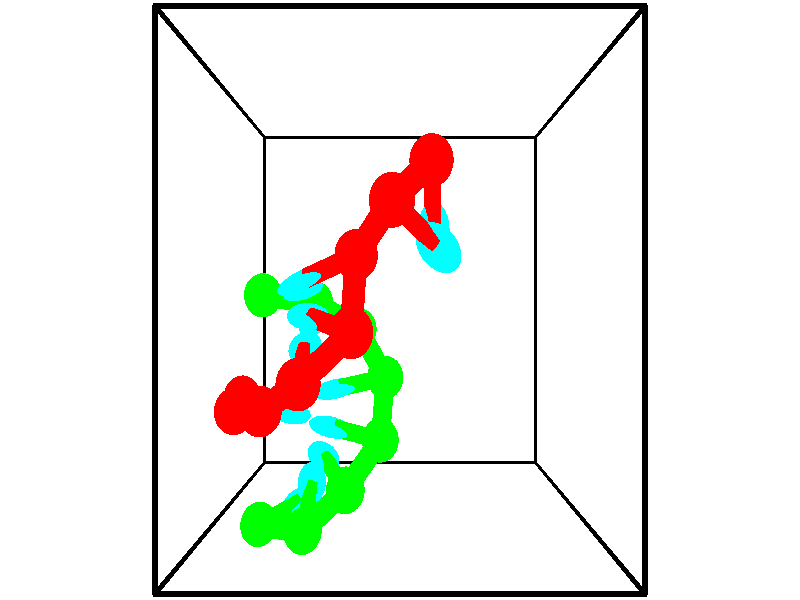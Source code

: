 // switches for output
#declare DRAW_BASES = 1; // possible values are 0, 1; only relevant for DNA ribbons
#declare DRAW_BASES_TYPE = 3; // possible values are 1, 2, 3; only relevant for DNA ribbons
#declare DRAW_FOG = 0; // set to 1 to enable fog

#include "colors.inc"

#include "transforms.inc"
background { rgb <1, 1, 1>}

#default {
   normal{
       ripples 0.25
       frequency 0.20
       turbulence 0.2
       lambda 5
   }
	finish {
		phong 0.1
		phong_size 40.
	}
}

// original window dimensions: 1024x640


// camera settings

camera {
	sky <-0, 1, 0>
	up <-0, 1, 0>
	right 1.6 * <1, 0, 0>
	location <2.5, 2.5, 11.1562>
	look_at <2.5, 2.5, 2.5>
	direction <0, 0, -8.6562>
	angle 67.0682
}


# declare cpy_camera_pos = <2.5, 2.5, 11.1562>;
# if (DRAW_FOG = 1)
fog {
	fog_type 2
	up vnormalize(cpy_camera_pos)
	color rgbt<1,1,1,0.3>
	distance 1e-5
	fog_alt 3e-3
	fog_offset 4
}
# end


// LIGHTS

# declare lum = 6;
global_settings {
	ambient_light rgb lum * <0.05, 0.05, 0.05>
	max_trace_level 15
}# declare cpy_direct_light_amount = 0.25;
light_source
{	1000 * <-1, -1, 1>,
	rgb lum * cpy_direct_light_amount
	parallel
}

light_source
{	1000 * <1, 1, -1>,
	rgb lum * cpy_direct_light_amount
	parallel
}

// strand 0

// nucleotide -1

// particle -1
sphere {
	<2.856943, 3.819029, 4.316065> 0.250000
	pigment { color rgbt <1,0,0,0> }
	no_shadow
}
cylinder {
	<2.876804, 3.445625, 4.174026>,  <2.888721, 3.221583, 4.088803>, 0.100000
	pigment { color rgbt <1,0,0,0> }
	no_shadow
}
cylinder {
	<2.876804, 3.445625, 4.174026>,  <2.856943, 3.819029, 4.316065>, 0.100000
	pigment { color rgbt <1,0,0,0> }
	no_shadow
}

// particle -1
sphere {
	<2.876804, 3.445625, 4.174026> 0.100000
	pigment { color rgbt <1,0,0,0> }
	no_shadow
}
sphere {
	0, 1
	scale<0.080000,0.200000,0.300000>
	matrix <0.267728, -0.330084, 0.905189,
		-0.962214, -0.140015, 0.233537,
		0.049654, -0.933510, -0.355097,
		2.891701, 3.165572, 4.067497>
	pigment { color rgbt <0,1,1,0> }
	no_shadow
}
cylinder {
	<2.413298, 3.404390, 4.610747>,  <2.856943, 3.819029, 4.316065>, 0.130000
	pigment { color rgbt <1,0,0,0> }
	no_shadow
}

// nucleotide -1

// particle -1
sphere {
	<2.413298, 3.404390, 4.610747> 0.250000
	pigment { color rgbt <1,0,0,0> }
	no_shadow
}
cylinder {
	<2.710644, 3.165359, 4.490540>,  <2.889051, 3.021941, 4.418415>, 0.100000
	pigment { color rgbt <1,0,0,0> }
	no_shadow
}
cylinder {
	<2.710644, 3.165359, 4.490540>,  <2.413298, 3.404390, 4.610747>, 0.100000
	pigment { color rgbt <1,0,0,0> }
	no_shadow
}

// particle -1
sphere {
	<2.710644, 3.165359, 4.490540> 0.100000
	pigment { color rgbt <1,0,0,0> }
	no_shadow
}
sphere {
	0, 1
	scale<0.080000,0.200000,0.300000>
	matrix <0.109590, -0.334401, 0.936037,
		-0.659848, -0.728750, -0.183094,
		0.743364, -0.597578, -0.300518,
		2.933653, 2.986086, 4.400384>
	pigment { color rgbt <0,1,1,0> }
	no_shadow
}
cylinder {
	<1.992696, 2.935346, 4.156279>,  <2.413298, 3.404390, 4.610747>, 0.130000
	pigment { color rgbt <1,0,0,0> }
	no_shadow
}

// nucleotide -1

// particle -1
sphere {
	<1.992696, 2.935346, 4.156279> 0.250000
	pigment { color rgbt <1,0,0,0> }
	no_shadow
}
cylinder {
	<1.619785, 2.794106, 4.124832>,  <1.396039, 2.709361, 4.105964>, 0.100000
	pigment { color rgbt <1,0,0,0> }
	no_shadow
}
cylinder {
	<1.619785, 2.794106, 4.124832>,  <1.992696, 2.935346, 4.156279>, 0.100000
	pigment { color rgbt <1,0,0,0> }
	no_shadow
}

// particle -1
sphere {
	<1.619785, 2.794106, 4.124832> 0.100000
	pigment { color rgbt <1,0,0,0> }
	no_shadow
}
sphere {
	0, 1
	scale<0.080000,0.200000,0.300000>
	matrix <0.355577, -0.854508, -0.378656,
		0.066524, -0.380967, 0.922192,
		-0.932276, -0.353101, -0.078617,
		1.340102, 2.688175, 4.101247>
	pigment { color rgbt <0,1,1,0> }
	no_shadow
}
cylinder {
	<1.946715, 2.192978, 4.336376>,  <1.992696, 2.935346, 4.156279>, 0.130000
	pigment { color rgbt <1,0,0,0> }
	no_shadow
}

// nucleotide -1

// particle -1
sphere {
	<1.946715, 2.192978, 4.336376> 0.250000
	pigment { color rgbt <1,0,0,0> }
	no_shadow
}
cylinder {
	<1.632484, 2.275421, 4.103004>,  <1.443946, 2.324887, 3.962981>, 0.100000
	pigment { color rgbt <1,0,0,0> }
	no_shadow
}
cylinder {
	<1.632484, 2.275421, 4.103004>,  <1.946715, 2.192978, 4.336376>, 0.100000
	pigment { color rgbt <1,0,0,0> }
	no_shadow
}

// particle -1
sphere {
	<1.632484, 2.275421, 4.103004> 0.100000
	pigment { color rgbt <1,0,0,0> }
	no_shadow
}
sphere {
	0, 1
	scale<0.080000,0.200000,0.300000>
	matrix <0.143020, -0.856878, -0.495283,
		-0.602009, -0.472525, 0.643666,
		-0.785576, 0.206108, -0.583429,
		1.396812, 2.337254, 3.927976>
	pigment { color rgbt <0,1,1,0> }
	no_shadow
}
cylinder {
	<1.356453, 1.709899, 4.377145>,  <1.946715, 2.192978, 4.336376>, 0.130000
	pigment { color rgbt <1,0,0,0> }
	no_shadow
}

// nucleotide -1

// particle -1
sphere {
	<1.356453, 1.709899, 4.377145> 0.250000
	pigment { color rgbt <1,0,0,0> }
	no_shadow
}
cylinder {
	<1.344627, 1.885483, 4.017937>,  <1.337532, 1.990833, 3.802412>, 0.100000
	pigment { color rgbt <1,0,0,0> }
	no_shadow
}
cylinder {
	<1.344627, 1.885483, 4.017937>,  <1.356453, 1.709899, 4.377145>, 0.100000
	pigment { color rgbt <1,0,0,0> }
	no_shadow
}

// particle -1
sphere {
	<1.344627, 1.885483, 4.017937> 0.100000
	pigment { color rgbt <1,0,0,0> }
	no_shadow
}
sphere {
	0, 1
	scale<0.080000,0.200000,0.300000>
	matrix <0.030386, -0.897603, -0.439755,
		-0.999101, -0.040288, 0.013199,
		-0.029564, 0.438959, -0.898021,
		1.335758, 2.017170, 3.748530>
	pigment { color rgbt <0,1,1,0> }
	no_shadow
}
cylinder {
	<0.849671, 1.402249, 4.025914>,  <1.356453, 1.709899, 4.377145>, 0.130000
	pigment { color rgbt <1,0,0,0> }
	no_shadow
}

// nucleotide -1

// particle -1
sphere {
	<0.849671, 1.402249, 4.025914> 0.250000
	pigment { color rgbt <1,0,0,0> }
	no_shadow
}
cylinder {
	<1.044777, 1.559830, 3.714302>,  <1.161841, 1.654378, 3.527335>, 0.100000
	pigment { color rgbt <1,0,0,0> }
	no_shadow
}
cylinder {
	<1.044777, 1.559830, 3.714302>,  <0.849671, 1.402249, 4.025914>, 0.100000
	pigment { color rgbt <1,0,0,0> }
	no_shadow
}

// particle -1
sphere {
	<1.044777, 1.559830, 3.714302> 0.100000
	pigment { color rgbt <1,0,0,0> }
	no_shadow
}
sphere {
	0, 1
	scale<0.080000,0.200000,0.300000>
	matrix <0.022647, -0.897795, -0.439831,
		-0.872681, 0.196891, -0.446835,
		0.487765, 0.393951, -0.779030,
		1.191107, 1.678015, 3.480593>
	pigment { color rgbt <0,1,1,0> }
	no_shadow
}
cylinder {
	<0.398850, 1.325673, 3.496023>,  <0.849671, 1.402249, 4.025914>, 0.130000
	pigment { color rgbt <1,0,0,0> }
	no_shadow
}

// nucleotide -1

// particle -1
sphere {
	<0.398850, 1.325673, 3.496023> 0.250000
	pigment { color rgbt <1,0,0,0> }
	no_shadow
}
cylinder {
	<0.741371, 1.373360, 3.295013>,  <0.946884, 1.401972, 3.174407>, 0.100000
	pigment { color rgbt <1,0,0,0> }
	no_shadow
}
cylinder {
	<0.741371, 1.373360, 3.295013>,  <0.398850, 1.325673, 3.496023>, 0.100000
	pigment { color rgbt <1,0,0,0> }
	no_shadow
}

// particle -1
sphere {
	<0.741371, 1.373360, 3.295013> 0.100000
	pigment { color rgbt <1,0,0,0> }
	no_shadow
}
sphere {
	0, 1
	scale<0.080000,0.200000,0.300000>
	matrix <-0.185203, -0.837404, -0.514251,
		-0.482124, 0.533424, -0.694993,
		0.856304, 0.119218, -0.502525,
		0.998262, 1.409125, 3.144256>
	pigment { color rgbt <0,1,1,0> }
	no_shadow
}
cylinder {
	<0.283005, 1.365102, 2.676538>,  <0.398850, 1.325673, 3.496023>, 0.130000
	pigment { color rgbt <1,0,0,0> }
	no_shadow
}

// nucleotide -1

// particle -1
sphere {
	<0.283005, 1.365102, 2.676538> 0.250000
	pigment { color rgbt <1,0,0,0> }
	no_shadow
}
cylinder {
	<0.670643, 1.273193, 2.712448>,  <0.903226, 1.218048, 2.733994>, 0.100000
	pigment { color rgbt <1,0,0,0> }
	no_shadow
}
cylinder {
	<0.670643, 1.273193, 2.712448>,  <0.283005, 1.365102, 2.676538>, 0.100000
	pigment { color rgbt <1,0,0,0> }
	no_shadow
}

// particle -1
sphere {
	<0.670643, 1.273193, 2.712448> 0.100000
	pigment { color rgbt <1,0,0,0> }
	no_shadow
}
sphere {
	0, 1
	scale<0.080000,0.200000,0.300000>
	matrix <-0.166212, -0.877093, -0.450645,
		0.182287, 0.421796, -0.888178,
		0.969095, -0.229772, 0.089775,
		0.961371, 1.204262, 2.739381>
	pigment { color rgbt <0,1,1,0> }
	no_shadow
}
// strand 1

// nucleotide -1

// particle -1
sphere {
	<0.551152, -0.081306, 2.818869> 0.250000
	pigment { color rgbt <0,1,0,0> }
	no_shadow
}
cylinder {
	<0.859170, 0.012024, 2.581352>,  <1.043981, 0.068022, 2.438842>, 0.100000
	pigment { color rgbt <0,1,0,0> }
	no_shadow
}
cylinder {
	<0.859170, 0.012024, 2.581352>,  <0.551152, -0.081306, 2.818869>, 0.100000
	pigment { color rgbt <0,1,0,0> }
	no_shadow
}

// particle -1
sphere {
	<0.859170, 0.012024, 2.581352> 0.100000
	pigment { color rgbt <0,1,0,0> }
	no_shadow
}
sphere {
	0, 1
	scale<0.080000,0.200000,0.300000>
	matrix <0.124175, 0.858112, 0.498221,
		0.625789, -0.457387, 0.631811,
		0.770045, 0.233326, -0.593793,
		1.090183, 0.082022, 2.403214>
	pigment { color rgbt <0,1,1,0> }
	no_shadow
}
cylinder {
	<1.212122, -0.047432, 3.169127>,  <0.551152, -0.081306, 2.818869>, 0.130000
	pigment { color rgbt <0,1,0,0> }
	no_shadow
}

// nucleotide -1

// particle -1
sphere {
	<1.212122, -0.047432, 3.169127> 0.250000
	pigment { color rgbt <0,1,0,0> }
	no_shadow
}
cylinder {
	<1.235176, 0.180611, 2.841309>,  <1.249009, 0.317436, 2.644618>, 0.100000
	pigment { color rgbt <0,1,0,0> }
	no_shadow
}
cylinder {
	<1.235176, 0.180611, 2.841309>,  <1.212122, -0.047432, 3.169127>, 0.100000
	pigment { color rgbt <0,1,0,0> }
	no_shadow
}

// particle -1
sphere {
	<1.235176, 0.180611, 2.841309> 0.100000
	pigment { color rgbt <0,1,0,0> }
	no_shadow
}
sphere {
	0, 1
	scale<0.080000,0.200000,0.300000>
	matrix <0.343385, 0.759503, 0.552488,
		0.937425, -0.313263, -0.151992,
		0.057636, 0.570107, -0.819546,
		1.252467, 0.351643, 2.595445>
	pigment { color rgbt <0,1,1,0> }
	no_shadow
}
cylinder {
	<1.789925, 0.440289, 3.310331>,  <1.212122, -0.047432, 3.169127>, 0.130000
	pigment { color rgbt <0,1,0,0> }
	no_shadow
}

// nucleotide -1

// particle -1
sphere {
	<1.789925, 0.440289, 3.310331> 0.250000
	pigment { color rgbt <0,1,0,0> }
	no_shadow
}
cylinder {
	<1.587462, 0.584129, 2.996773>,  <1.465985, 0.670434, 2.808638>, 0.100000
	pigment { color rgbt <0,1,0,0> }
	no_shadow
}
cylinder {
	<1.587462, 0.584129, 2.996773>,  <1.789925, 0.440289, 3.310331>, 0.100000
	pigment { color rgbt <0,1,0,0> }
	no_shadow
}

// particle -1
sphere {
	<1.587462, 0.584129, 2.996773> 0.100000
	pigment { color rgbt <0,1,0,0> }
	no_shadow
}
sphere {
	0, 1
	scale<0.080000,0.200000,0.300000>
	matrix <0.083858, 0.925140, 0.370249,
		0.858354, 0.121668, -0.498422,
		-0.506158, 0.359601, -0.783895,
		1.435615, 0.692010, 2.761604>
	pigment { color rgbt <0,1,1,0> }
	no_shadow
}
cylinder {
	<2.231742, 0.908734, 2.930960>,  <1.789925, 0.440289, 3.310331>, 0.130000
	pigment { color rgbt <0,1,0,0> }
	no_shadow
}

// nucleotide -1

// particle -1
sphere {
	<2.231742, 0.908734, 2.930960> 0.250000
	pigment { color rgbt <0,1,0,0> }
	no_shadow
}
cylinder {
	<1.841166, 0.987938, 2.896652>,  <1.606820, 1.035460, 2.876068>, 0.100000
	pigment { color rgbt <0,1,0,0> }
	no_shadow
}
cylinder {
	<1.841166, 0.987938, 2.896652>,  <2.231742, 0.908734, 2.930960>, 0.100000
	pigment { color rgbt <0,1,0,0> }
	no_shadow
}

// particle -1
sphere {
	<1.841166, 0.987938, 2.896652> 0.100000
	pigment { color rgbt <0,1,0,0> }
	no_shadow
}
sphere {
	0, 1
	scale<0.080000,0.200000,0.300000>
	matrix <0.162379, 0.936006, 0.312291,
		0.142117, 0.291006, -0.946107,
		-0.976440, 0.198010, -0.085769,
		1.548234, 1.047341, 2.870921>
	pigment { color rgbt <0,1,1,0> }
	no_shadow
}
cylinder {
	<2.295352, 1.607314, 2.807455>,  <2.231742, 0.908734, 2.930960>, 0.130000
	pigment { color rgbt <0,1,0,0> }
	no_shadow
}

// nucleotide -1

// particle -1
sphere {
	<2.295352, 1.607314, 2.807455> 0.250000
	pigment { color rgbt <0,1,0,0> }
	no_shadow
}
cylinder {
	<1.906631, 1.540047, 2.873573>,  <1.673399, 1.499686, 2.913244>, 0.100000
	pigment { color rgbt <0,1,0,0> }
	no_shadow
}
cylinder {
	<1.906631, 1.540047, 2.873573>,  <2.295352, 1.607314, 2.807455>, 0.100000
	pigment { color rgbt <0,1,0,0> }
	no_shadow
}

// particle -1
sphere {
	<1.906631, 1.540047, 2.873573> 0.100000
	pigment { color rgbt <0,1,0,0> }
	no_shadow
}
sphere {
	0, 1
	scale<0.080000,0.200000,0.300000>
	matrix <-0.109184, 0.942223, 0.316692,
		-0.209004, 0.289714, -0.934015,
		-0.971800, -0.168169, 0.165296,
		1.615091, 1.489596, 2.923162>
	pigment { color rgbt <0,1,1,0> }
	no_shadow
}
cylinder {
	<1.915354, 2.153162, 2.537143>,  <2.295352, 1.607314, 2.807455>, 0.130000
	pigment { color rgbt <0,1,0,0> }
	no_shadow
}

// nucleotide -1

// particle -1
sphere {
	<1.915354, 2.153162, 2.537143> 0.250000
	pigment { color rgbt <0,1,0,0> }
	no_shadow
}
cylinder {
	<1.665245, 1.997299, 2.807610>,  <1.515179, 1.903781, 2.969889>, 0.100000
	pigment { color rgbt <0,1,0,0> }
	no_shadow
}
cylinder {
	<1.665245, 1.997299, 2.807610>,  <1.915354, 2.153162, 2.537143>, 0.100000
	pigment { color rgbt <0,1,0,0> }
	no_shadow
}

// particle -1
sphere {
	<1.665245, 1.997299, 2.807610> 0.100000
	pigment { color rgbt <0,1,0,0> }
	no_shadow
}
sphere {
	0, 1
	scale<0.080000,0.200000,0.300000>
	matrix <-0.183527, 0.915549, 0.357894,
		-0.758519, 0.099687, -0.643981,
		-0.625273, -0.389657, 0.676166,
		1.477663, 1.880402, 3.010459>
	pigment { color rgbt <0,1,1,0> }
	no_shadow
}
cylinder {
	<1.293398, 2.472810, 2.537857>,  <1.915354, 2.153162, 2.537143>, 0.130000
	pigment { color rgbt <0,1,0,0> }
	no_shadow
}

// nucleotide -1

// particle -1
sphere {
	<1.293398, 2.472810, 2.537857> 0.250000
	pigment { color rgbt <0,1,0,0> }
	no_shadow
}
cylinder {
	<1.332681, 2.341721, 2.913719>,  <1.356251, 2.263067, 3.139236>, 0.100000
	pigment { color rgbt <0,1,0,0> }
	no_shadow
}
cylinder {
	<1.332681, 2.341721, 2.913719>,  <1.293398, 2.472810, 2.537857>, 0.100000
	pigment { color rgbt <0,1,0,0> }
	no_shadow
}

// particle -1
sphere {
	<1.332681, 2.341721, 2.913719> 0.100000
	pigment { color rgbt <0,1,0,0> }
	no_shadow
}
sphere {
	0, 1
	scale<0.080000,0.200000,0.300000>
	matrix <-0.242047, 0.907999, 0.341981,
		-0.965282, -0.261025, 0.009848,
		0.098208, -0.327724, 0.939655,
		1.362143, 2.243403, 3.195616>
	pigment { color rgbt <0,1,1,0> }
	no_shadow
}
cylinder {
	<0.637644, 2.552567, 2.952878>,  <1.293398, 2.472810, 2.537857>, 0.130000
	pigment { color rgbt <0,1,0,0> }
	no_shadow
}

// nucleotide -1

// particle -1
sphere {
	<0.637644, 2.552567, 2.952878> 0.250000
	pigment { color rgbt <0,1,0,0> }
	no_shadow
}
cylinder {
	<0.979300, 2.582359, 3.158752>,  <1.184293, 2.600235, 3.282277>, 0.100000
	pigment { color rgbt <0,1,0,0> }
	no_shadow
}
cylinder {
	<0.979300, 2.582359, 3.158752>,  <0.637644, 2.552567, 2.952878>, 0.100000
	pigment { color rgbt <0,1,0,0> }
	no_shadow
}

// particle -1
sphere {
	<0.979300, 2.582359, 3.158752> 0.100000
	pigment { color rgbt <0,1,0,0> }
	no_shadow
}
sphere {
	0, 1
	scale<0.080000,0.200000,0.300000>
	matrix <-0.289313, 0.890455, 0.351266,
		-0.432142, -0.448935, 0.782119,
		0.854138, 0.074480, 0.514686,
		1.235541, 2.604703, 3.313158>
	pigment { color rgbt <0,1,1,0> }
	no_shadow
}
// box output
cylinder {
	<0.000000, 0.000000, 0.000000>,  <5.000000, 0.000000, 0.000000>, 0.025000
	pigment { color rgbt <0,0,0,0> }
	no_shadow
}
cylinder {
	<0.000000, 0.000000, 0.000000>,  <0.000000, 5.000000, 0.000000>, 0.025000
	pigment { color rgbt <0,0,0,0> }
	no_shadow
}
cylinder {
	<0.000000, 0.000000, 0.000000>,  <0.000000, 0.000000, 5.000000>, 0.025000
	pigment { color rgbt <0,0,0,0> }
	no_shadow
}
cylinder {
	<5.000000, 5.000000, 5.000000>,  <0.000000, 5.000000, 5.000000>, 0.025000
	pigment { color rgbt <0,0,0,0> }
	no_shadow
}
cylinder {
	<5.000000, 5.000000, 5.000000>,  <5.000000, 0.000000, 5.000000>, 0.025000
	pigment { color rgbt <0,0,0,0> }
	no_shadow
}
cylinder {
	<5.000000, 5.000000, 5.000000>,  <5.000000, 5.000000, 0.000000>, 0.025000
	pigment { color rgbt <0,0,0,0> }
	no_shadow
}
cylinder {
	<0.000000, 0.000000, 5.000000>,  <0.000000, 5.000000, 5.000000>, 0.025000
	pigment { color rgbt <0,0,0,0> }
	no_shadow
}
cylinder {
	<0.000000, 0.000000, 5.000000>,  <5.000000, 0.000000, 5.000000>, 0.025000
	pigment { color rgbt <0,0,0,0> }
	no_shadow
}
cylinder {
	<5.000000, 5.000000, 0.000000>,  <0.000000, 5.000000, 0.000000>, 0.025000
	pigment { color rgbt <0,0,0,0> }
	no_shadow
}
cylinder {
	<5.000000, 5.000000, 0.000000>,  <5.000000, 0.000000, 0.000000>, 0.025000
	pigment { color rgbt <0,0,0,0> }
	no_shadow
}
cylinder {
	<5.000000, 0.000000, 5.000000>,  <5.000000, 0.000000, 0.000000>, 0.025000
	pigment { color rgbt <0,0,0,0> }
	no_shadow
}
cylinder {
	<0.000000, 5.000000, 0.000000>,  <0.000000, 5.000000, 5.000000>, 0.025000
	pigment { color rgbt <0,0,0,0> }
	no_shadow
}
// end of box output
